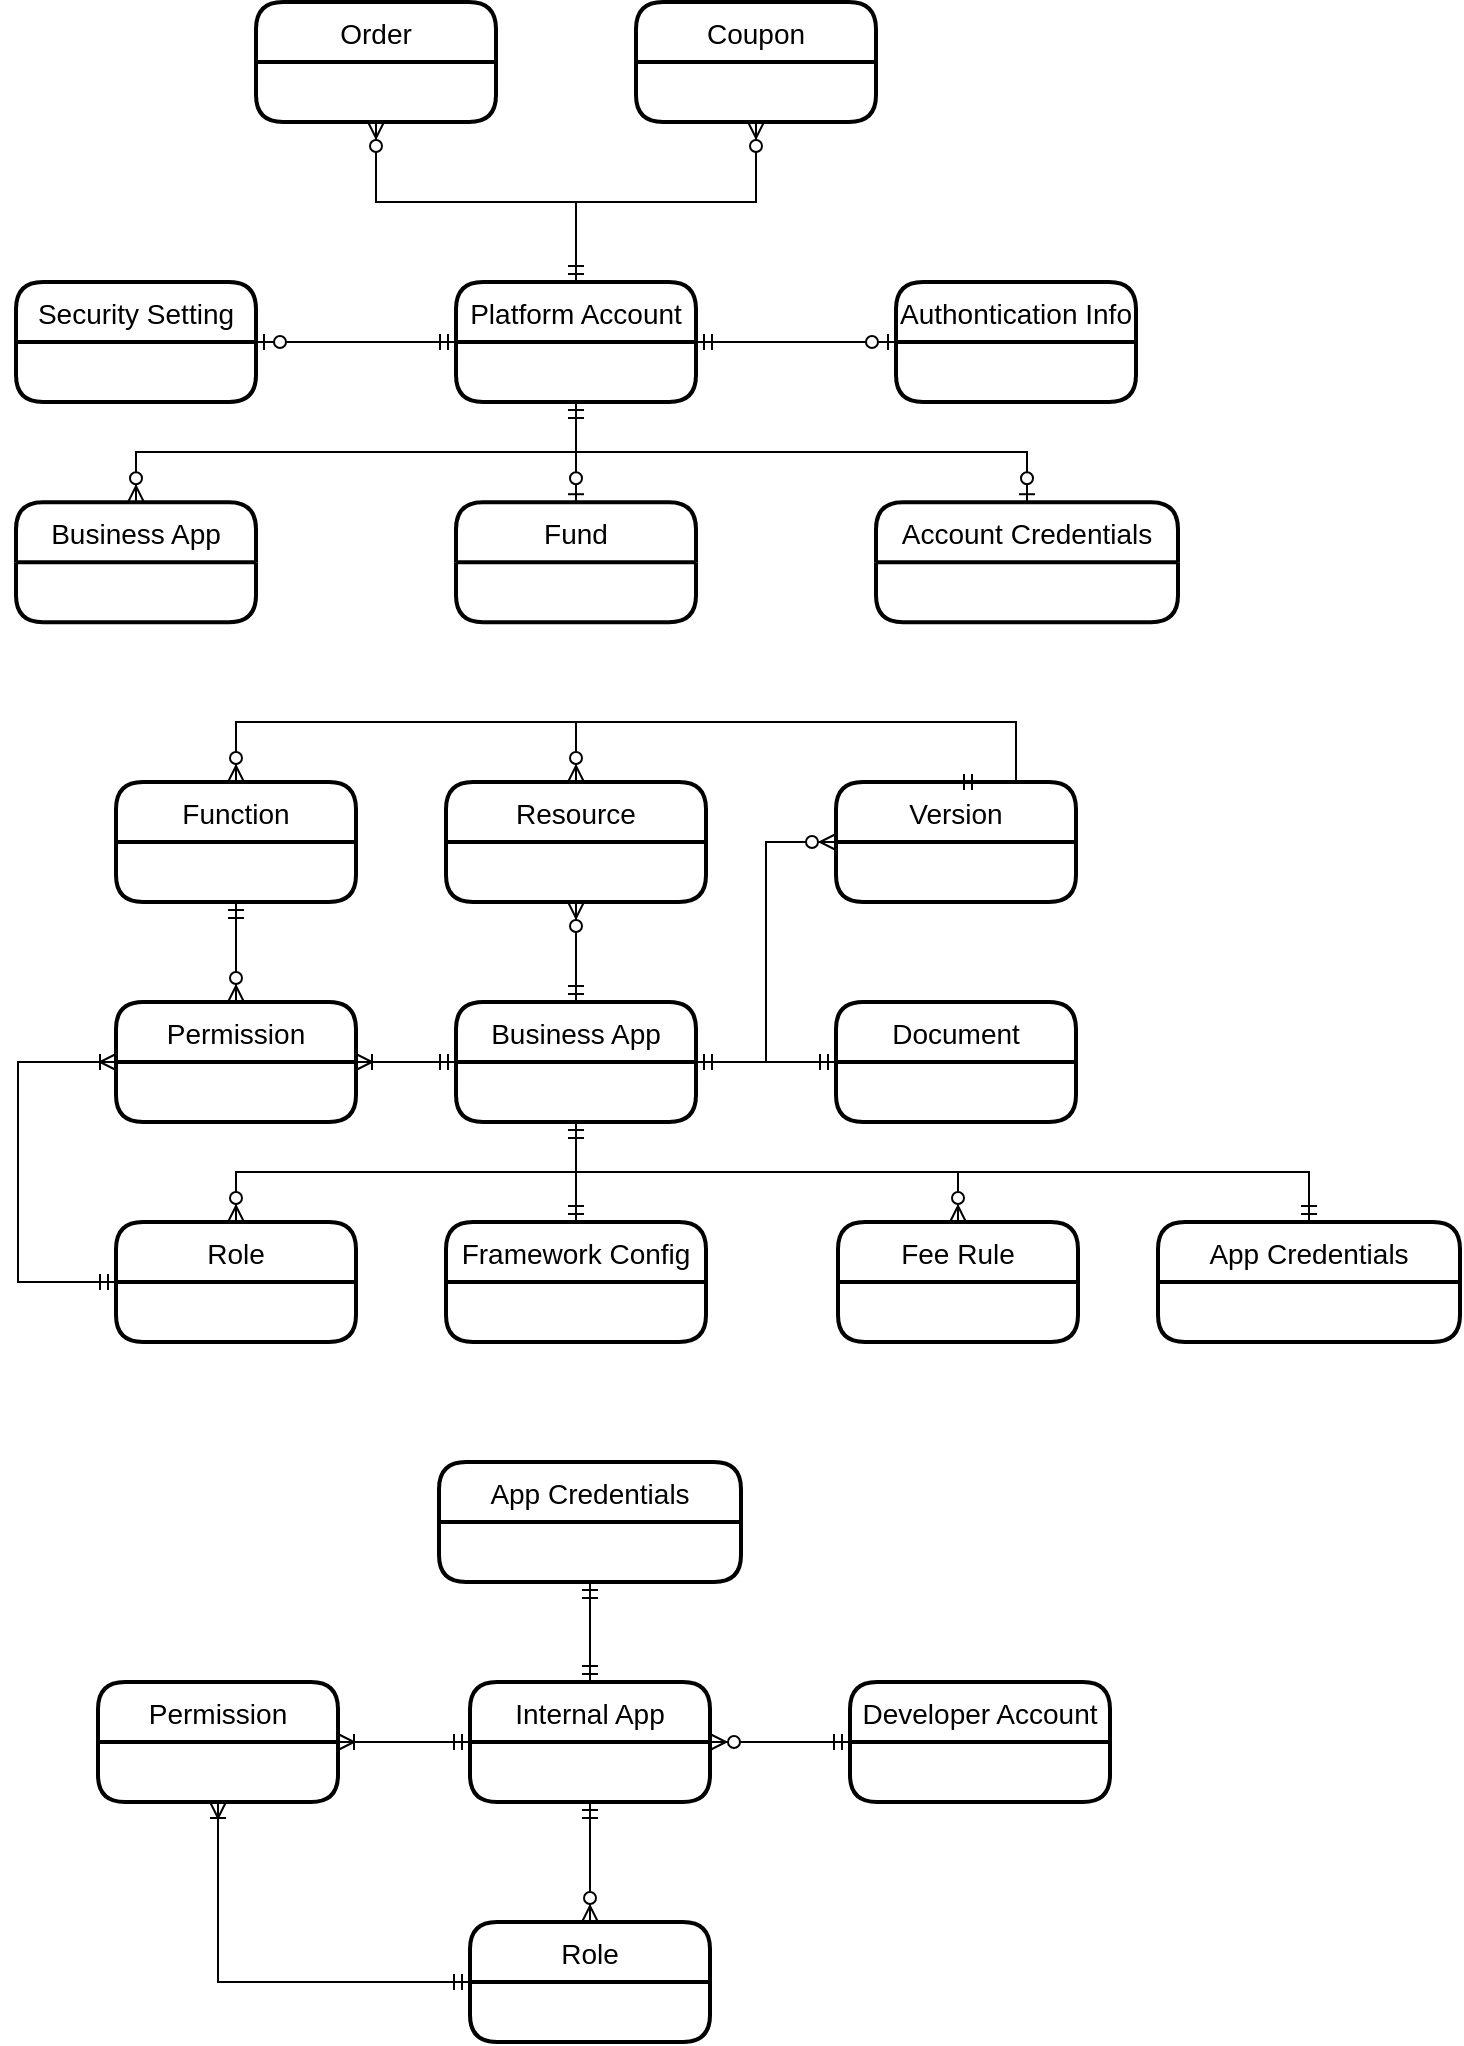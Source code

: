 <mxfile version="14.0.0" type="github" pages="2">
  <diagram id="IYIX17RpU93Togu5N2tr" name="第 1 页">
    <mxGraphModel dx="1186" dy="685" grid="1" gridSize="10" guides="1" tooltips="1" connect="1" arrows="0" fold="1" page="1" pageScale="1" pageWidth="827" pageHeight="1169" math="0" shadow="0">
      <root>
        <mxCell id="0" />
        <mxCell id="1" parent="0" />
        <mxCell id="A258h_NDpG_3otoxcBFi-5" value="Platform Account" style="swimlane;childLayout=stackLayout;horizontal=1;startSize=30;horizontalStack=0;rounded=1;fontSize=14;fontStyle=0;strokeWidth=2;resizeParent=0;resizeLast=1;shadow=0;dashed=0;align=center;" vertex="1" parent="1">
          <mxGeometry x="369" y="240" width="120" height="60" as="geometry" />
        </mxCell>
        <mxCell id="A258h_NDpG_3otoxcBFi-7" value="Business App" style="swimlane;childLayout=stackLayout;horizontal=1;startSize=30;horizontalStack=0;rounded=1;fontSize=14;fontStyle=0;strokeWidth=2;resizeParent=0;resizeLast=1;shadow=0;dashed=0;align=center;" vertex="1" parent="1">
          <mxGeometry x="369" y="600" width="120" height="60" as="geometry" />
        </mxCell>
        <mxCell id="A258h_NDpG_3otoxcBFi-8" value="Fund" style="swimlane;childLayout=stackLayout;horizontal=1;startSize=30;horizontalStack=0;rounded=1;fontSize=14;fontStyle=0;strokeWidth=2;resizeParent=0;resizeLast=1;shadow=0;dashed=0;align=center;" vertex="1" parent="1">
          <mxGeometry x="369" y="350.11" width="120" height="60" as="geometry">
            <mxRectangle x="210" y="390" width="130" height="30" as="alternateBounds" />
          </mxGeometry>
        </mxCell>
        <mxCell id="A258h_NDpG_3otoxcBFi-15" value="Order" style="swimlane;childLayout=stackLayout;horizontal=1;startSize=30;horizontalStack=0;rounded=1;fontSize=14;fontStyle=0;strokeWidth=2;resizeParent=0;resizeLast=1;shadow=0;dashed=0;align=center;" vertex="1" parent="1">
          <mxGeometry x="269" y="100" width="120" height="60" as="geometry">
            <mxRectangle x="210" y="390" width="130" height="30" as="alternateBounds" />
          </mxGeometry>
        </mxCell>
        <mxCell id="A258h_NDpG_3otoxcBFi-18" value="Coupon" style="swimlane;childLayout=stackLayout;horizontal=1;startSize=30;horizontalStack=0;rounded=1;fontSize=14;fontStyle=0;strokeWidth=2;resizeParent=0;resizeLast=1;shadow=0;dashed=0;align=center;" vertex="1" parent="1">
          <mxGeometry x="459" y="100" width="120" height="60" as="geometry">
            <mxRectangle x="210" y="390" width="130" height="30" as="alternateBounds" />
          </mxGeometry>
        </mxCell>
        <mxCell id="A258h_NDpG_3otoxcBFi-23" value="Security Setting" style="swimlane;childLayout=stackLayout;horizontal=1;startSize=30;horizontalStack=0;rounded=1;fontSize=14;fontStyle=0;strokeWidth=2;resizeParent=0;resizeLast=1;shadow=0;dashed=0;align=center;" vertex="1" parent="1">
          <mxGeometry x="149" y="240" width="120" height="60" as="geometry">
            <mxRectangle x="210" y="390" width="130" height="30" as="alternateBounds" />
          </mxGeometry>
        </mxCell>
        <mxCell id="A258h_NDpG_3otoxcBFi-28" value="Authontication Info" style="swimlane;childLayout=stackLayout;horizontal=1;startSize=30;horizontalStack=0;rounded=1;fontSize=14;fontStyle=0;strokeWidth=2;resizeParent=0;resizeLast=1;shadow=0;dashed=0;align=center;" vertex="1" parent="1">
          <mxGeometry x="589" y="240" width="120" height="60" as="geometry">
            <mxRectangle x="210" y="390" width="130" height="30" as="alternateBounds" />
          </mxGeometry>
        </mxCell>
        <mxCell id="A258h_NDpG_3otoxcBFi-31" value="Permission" style="swimlane;childLayout=stackLayout;horizontal=1;startSize=30;horizontalStack=0;rounded=1;fontSize=14;fontStyle=0;strokeWidth=2;resizeParent=0;resizeLast=1;shadow=0;dashed=0;align=center;" vertex="1" parent="1">
          <mxGeometry x="199" y="600" width="120" height="60" as="geometry" />
        </mxCell>
        <mxCell id="A258h_NDpG_3otoxcBFi-34" value="Account Credentials" style="swimlane;childLayout=stackLayout;horizontal=1;startSize=30;horizontalStack=0;rounded=1;fontSize=14;fontStyle=0;strokeWidth=2;resizeParent=0;resizeLast=1;shadow=0;dashed=0;align=center;" vertex="1" parent="1">
          <mxGeometry x="579" y="350.11" width="151" height="60" as="geometry" />
        </mxCell>
        <mxCell id="A258h_NDpG_3otoxcBFi-37" value="Framework Config" style="swimlane;childLayout=stackLayout;horizontal=1;startSize=30;horizontalStack=0;rounded=1;fontSize=14;fontStyle=0;strokeWidth=2;resizeParent=0;resizeLast=1;shadow=0;dashed=0;align=center;" vertex="1" parent="1">
          <mxGeometry x="364" y="710" width="130" height="60" as="geometry" />
        </mxCell>
        <mxCell id="A258h_NDpG_3otoxcBFi-44" value="Resource" style="swimlane;childLayout=stackLayout;horizontal=1;startSize=30;horizontalStack=0;rounded=1;fontSize=14;fontStyle=0;strokeWidth=2;resizeParent=0;resizeLast=1;shadow=0;dashed=0;align=center;" vertex="1" parent="1">
          <mxGeometry x="364" y="490" width="130" height="60" as="geometry" />
        </mxCell>
        <mxCell id="A258h_NDpG_3otoxcBFi-61" value="Business App" style="swimlane;childLayout=stackLayout;horizontal=1;startSize=30;horizontalStack=0;rounded=1;fontSize=14;fontStyle=0;strokeWidth=2;resizeParent=0;resizeLast=1;shadow=0;dashed=0;align=center;" vertex="1" parent="1">
          <mxGeometry x="149" y="350.11" width="120" height="60" as="geometry">
            <mxRectangle x="210" y="390" width="130" height="30" as="alternateBounds" />
          </mxGeometry>
        </mxCell>
        <mxCell id="A258h_NDpG_3otoxcBFi-66" value="Version" style="swimlane;childLayout=stackLayout;horizontal=1;startSize=30;horizontalStack=0;rounded=1;fontSize=14;fontStyle=0;strokeWidth=2;resizeParent=0;resizeLast=1;shadow=0;dashed=0;align=center;" vertex="1" parent="1">
          <mxGeometry x="559" y="490" width="120" height="60" as="geometry" />
        </mxCell>
        <mxCell id="A258h_NDpG_3otoxcBFi-71" value="Fee Rule" style="swimlane;childLayout=stackLayout;horizontal=1;startSize=30;horizontalStack=0;rounded=1;fontSize=14;fontStyle=0;strokeWidth=2;resizeParent=0;resizeLast=1;shadow=0;dashed=0;align=center;" vertex="1" parent="1">
          <mxGeometry x="560" y="710" width="120" height="60" as="geometry" />
        </mxCell>
        <mxCell id="A258h_NDpG_3otoxcBFi-74" value="Function" style="swimlane;childLayout=stackLayout;horizontal=1;startSize=30;horizontalStack=0;rounded=1;fontSize=14;fontStyle=0;strokeWidth=2;resizeParent=0;resizeLast=1;shadow=0;dashed=0;align=center;" vertex="1" parent="1">
          <mxGeometry x="199" y="490" width="120" height="60" as="geometry" />
        </mxCell>
        <mxCell id="Qw2MKtvuWThIbptTe2I7-36" value="" style="edgeStyle=orthogonalEdgeStyle;fontSize=12;html=1;endArrow=ERzeroToMany;startArrow=ERmandOne;exitX=0.5;exitY=0;exitDx=0;exitDy=0;entryX=0.5;entryY=1;entryDx=0;entryDy=0;rounded=0;" edge="1" parent="1" source="A258h_NDpG_3otoxcBFi-5" target="A258h_NDpG_3otoxcBFi-18">
          <mxGeometry width="100" height="100" relative="1" as="geometry">
            <mxPoint x="589" y="250" as="sourcePoint" />
            <mxPoint x="689" y="150" as="targetPoint" />
          </mxGeometry>
        </mxCell>
        <mxCell id="Qw2MKtvuWThIbptTe2I7-37" value="" style="edgeStyle=orthogonalEdgeStyle;fontSize=12;html=1;endArrow=ERzeroToMany;startArrow=ERmandOne;exitX=0.5;exitY=0;exitDx=0;exitDy=0;entryX=0.5;entryY=1;entryDx=0;entryDy=0;rounded=0;" edge="1" parent="1" source="A258h_NDpG_3otoxcBFi-5" target="A258h_NDpG_3otoxcBFi-15">
          <mxGeometry width="100" height="100" relative="1" as="geometry">
            <mxPoint x="323" y="190" as="sourcePoint" />
            <mxPoint x="413" y="110" as="targetPoint" />
          </mxGeometry>
        </mxCell>
        <mxCell id="Qw2MKtvuWThIbptTe2I7-42" value="" style="fontSize=12;html=1;endArrow=ERzeroToMany;startArrow=ERmandOne;exitX=1;exitY=0.5;exitDx=0;exitDy=0;entryX=0;entryY=0.5;entryDx=0;entryDy=0;edgeStyle=orthogonalEdgeStyle;rounded=0;" edge="1" parent="1" source="A258h_NDpG_3otoxcBFi-7" target="A258h_NDpG_3otoxcBFi-66">
          <mxGeometry width="100" height="100" relative="1" as="geometry">
            <mxPoint x="725" y="425" as="sourcePoint" />
            <mxPoint x="825" y="325" as="targetPoint" />
          </mxGeometry>
        </mxCell>
        <mxCell id="Qw2MKtvuWThIbptTe2I7-43" value="" style="fontSize=12;html=1;endArrow=ERzeroToMany;startArrow=ERmandOne;exitX=0.5;exitY=1;exitDx=0;exitDy=0;entryX=0.5;entryY=0;entryDx=0;entryDy=0;rounded=0;edgeStyle=orthogonalEdgeStyle;" edge="1" parent="1" source="A258h_NDpG_3otoxcBFi-5" target="A258h_NDpG_3otoxcBFi-61">
          <mxGeometry width="100" height="100" relative="1" as="geometry">
            <mxPoint x="633" y="510.11" as="sourcePoint" />
            <mxPoint x="733" y="410.11" as="targetPoint" />
          </mxGeometry>
        </mxCell>
        <mxCell id="Qw2MKtvuWThIbptTe2I7-50" value="" style="fontSize=12;html=1;endArrow=ERzeroToMany;startArrow=ERmandOne;exitX=0.5;exitY=0;exitDx=0;exitDy=0;entryX=0.5;entryY=1;entryDx=0;entryDy=0;" edge="1" parent="1" source="A258h_NDpG_3otoxcBFi-7" target="A258h_NDpG_3otoxcBFi-44">
          <mxGeometry width="100" height="100" relative="1" as="geometry">
            <mxPoint x="815" y="70" as="sourcePoint" />
            <mxPoint x="915" y="-30" as="targetPoint" />
          </mxGeometry>
        </mxCell>
        <mxCell id="Qw2MKtvuWThIbptTe2I7-56" value="" style="edgeStyle=orthogonalEdgeStyle;fontSize=12;html=1;endArrow=ERoneToMany;startArrow=ERmandOne;rounded=0;exitX=0;exitY=0.5;exitDx=0;exitDy=0;entryX=1;entryY=0.5;entryDx=0;entryDy=0;" edge="1" parent="1" source="A258h_NDpG_3otoxcBFi-7" target="A258h_NDpG_3otoxcBFi-31">
          <mxGeometry width="100" height="100" relative="1" as="geometry">
            <mxPoint x="825" y="230" as="sourcePoint" />
            <mxPoint x="925" y="130" as="targetPoint" />
          </mxGeometry>
        </mxCell>
        <mxCell id="Qw2MKtvuWThIbptTe2I7-57" value="" style="edgeStyle=orthogonalEdgeStyle;fontSize=12;html=1;endArrow=ERmandOne;startArrow=ERmandOne;rounded=0;exitX=0.5;exitY=1;exitDx=0;exitDy=0;entryX=0.5;entryY=0;entryDx=0;entryDy=0;" edge="1" parent="1" source="A258h_NDpG_3otoxcBFi-7" target="A258h_NDpG_3otoxcBFi-37">
          <mxGeometry width="100" height="100" relative="1" as="geometry">
            <mxPoint x="589" y="510" as="sourcePoint" />
            <mxPoint x="689" y="410" as="targetPoint" />
          </mxGeometry>
        </mxCell>
        <mxCell id="Qw2MKtvuWThIbptTe2I7-59" value="" style="edgeStyle=orthogonalEdgeStyle;fontSize=12;html=1;endArrow=ERzeroToMany;startArrow=ERmandOne;exitX=0.5;exitY=1;exitDx=0;exitDy=0;entryX=0.5;entryY=0;entryDx=0;entryDy=0;rounded=0;" edge="1" parent="1" source="A258h_NDpG_3otoxcBFi-74" target="A258h_NDpG_3otoxcBFi-31">
          <mxGeometry width="100" height="100" relative="1" as="geometry">
            <mxPoint x="589" y="440" as="sourcePoint" />
            <mxPoint x="679" y="360" as="targetPoint" />
          </mxGeometry>
        </mxCell>
        <mxCell id="Qw2MKtvuWThIbptTe2I7-60" value="" style="edgeStyle=orthogonalEdgeStyle;fontSize=12;html=1;endArrow=ERzeroToMany;startArrow=ERmandOne;entryX=0.5;entryY=0;entryDx=0;entryDy=0;rounded=0;exitX=0.5;exitY=1;exitDx=0;exitDy=0;" edge="1" parent="1" source="A258h_NDpG_3otoxcBFi-7" target="A258h_NDpG_3otoxcBFi-71">
          <mxGeometry width="100" height="100" relative="1" as="geometry">
            <mxPoint x="465" y="690" as="sourcePoint" />
            <mxPoint x="625" y="360" as="targetPoint" />
          </mxGeometry>
        </mxCell>
        <mxCell id="Qw2MKtvuWThIbptTe2I7-64" value="" style="edgeStyle=orthogonalEdgeStyle;fontSize=12;html=1;endArrow=ERzeroToMany;startArrow=ERmandOne;exitX=0.5;exitY=0;exitDx=0;exitDy=0;entryX=0.5;entryY=0;entryDx=0;entryDy=0;rounded=0;" edge="1" parent="1" source="A258h_NDpG_3otoxcBFi-66" target="A258h_NDpG_3otoxcBFi-44">
          <mxGeometry width="100" height="100" relative="1" as="geometry">
            <mxPoint x="645" y="540" as="sourcePoint" />
            <mxPoint x="735" y="460" as="targetPoint" />
            <Array as="points">
              <mxPoint x="649" y="460" />
              <mxPoint x="429" y="460" />
            </Array>
          </mxGeometry>
        </mxCell>
        <mxCell id="Qw2MKtvuWThIbptTe2I7-65" value="" style="edgeStyle=orthogonalEdgeStyle;fontSize=12;html=1;endArrow=ERzeroToMany;startArrow=ERmandOne;exitX=0.5;exitY=0;exitDx=0;exitDy=0;entryX=0.5;entryY=0;entryDx=0;entryDy=0;rounded=0;" edge="1" parent="1" source="A258h_NDpG_3otoxcBFi-66" target="A258h_NDpG_3otoxcBFi-74">
          <mxGeometry width="100" height="100" relative="1" as="geometry">
            <mxPoint x="599" y="450" as="sourcePoint" />
            <mxPoint x="689" y="370" as="targetPoint" />
            <Array as="points">
              <mxPoint x="649" y="460" />
              <mxPoint x="259" y="460" />
            </Array>
          </mxGeometry>
        </mxCell>
        <mxCell id="Qw2MKtvuWThIbptTe2I7-70" value="" style="edgeStyle=orthogonalEdgeStyle;fontSize=12;html=1;endArrow=ERzeroToOne;startArrow=ERmandOne;rounded=0;exitX=0;exitY=0.5;exitDx=0;exitDy=0;entryX=1;entryY=0.5;entryDx=0;entryDy=0;" edge="1" parent="1" source="A258h_NDpG_3otoxcBFi-5" target="A258h_NDpG_3otoxcBFi-23">
          <mxGeometry width="100" height="100" relative="1" as="geometry">
            <mxPoint x="1039" y="430" as="sourcePoint" />
            <mxPoint x="1139" y="330" as="targetPoint" />
          </mxGeometry>
        </mxCell>
        <mxCell id="Qw2MKtvuWThIbptTe2I7-71" value="" style="edgeStyle=orthogonalEdgeStyle;fontSize=12;html=1;endArrow=ERzeroToOne;startArrow=ERmandOne;rounded=0;exitX=1;exitY=0.5;exitDx=0;exitDy=0;" edge="1" parent="1" source="A258h_NDpG_3otoxcBFi-5">
          <mxGeometry width="100" height="100" relative="1" as="geometry">
            <mxPoint x="999" y="400" as="sourcePoint" />
            <mxPoint x="589" y="270" as="targetPoint" />
          </mxGeometry>
        </mxCell>
        <mxCell id="Qw2MKtvuWThIbptTe2I7-78" value="Role" style="swimlane;childLayout=stackLayout;horizontal=1;startSize=30;horizontalStack=0;rounded=1;fontSize=14;fontStyle=0;strokeWidth=2;resizeParent=0;resizeLast=1;shadow=0;dashed=0;align=center;" vertex="1" parent="1">
          <mxGeometry x="199" y="710" width="120" height="60" as="geometry" />
        </mxCell>
        <mxCell id="Qw2MKtvuWThIbptTe2I7-79" value="" style="fontSize=12;html=1;endArrow=ERzeroToMany;startArrow=ERmandOne;exitX=0.5;exitY=1;exitDx=0;exitDy=0;edgeStyle=orthogonalEdgeStyle;rounded=0;" edge="1" parent="1" source="A258h_NDpG_3otoxcBFi-7" target="Qw2MKtvuWThIbptTe2I7-78">
          <mxGeometry width="100" height="100" relative="1" as="geometry">
            <mxPoint x="635" y="810" as="sourcePoint" />
            <mxPoint x="735" y="810" as="targetPoint" />
          </mxGeometry>
        </mxCell>
        <mxCell id="Qw2MKtvuWThIbptTe2I7-80" value="" style="edgeStyle=orthogonalEdgeStyle;fontSize=12;html=1;endArrow=ERzeroToOne;startArrow=ERmandOne;rounded=0;exitX=0.5;exitY=1;exitDx=0;exitDy=0;entryX=0.5;entryY=0;entryDx=0;entryDy=0;" edge="1" parent="1" source="A258h_NDpG_3otoxcBFi-5" target="A258h_NDpG_3otoxcBFi-8">
          <mxGeometry width="100" height="100" relative="1" as="geometry">
            <mxPoint x="499" y="280" as="sourcePoint" />
            <mxPoint x="599" y="280" as="targetPoint" />
          </mxGeometry>
        </mxCell>
        <mxCell id="zjfae4b-PSYvWiLO06Wc-3" value="Internal App" style="swimlane;childLayout=stackLayout;horizontal=1;startSize=30;horizontalStack=0;rounded=1;fontSize=14;fontStyle=0;strokeWidth=2;resizeParent=0;resizeLast=1;shadow=0;dashed=0;align=center;" vertex="1" parent="1">
          <mxGeometry x="376" y="940" width="120" height="60" as="geometry" />
        </mxCell>
        <mxCell id="zjfae4b-PSYvWiLO06Wc-4" value="Permission" style="swimlane;childLayout=stackLayout;horizontal=1;startSize=30;horizontalStack=0;rounded=1;fontSize=14;fontStyle=0;strokeWidth=2;resizeParent=0;resizeLast=1;shadow=0;dashed=0;align=center;" vertex="1" parent="1">
          <mxGeometry x="190" y="940" width="120" height="60" as="geometry" />
        </mxCell>
        <mxCell id="zjfae4b-PSYvWiLO06Wc-12" value="" style="edgeStyle=orthogonalEdgeStyle;fontSize=12;html=1;endArrow=ERoneToMany;startArrow=ERmandOne;rounded=0;exitX=0;exitY=0.5;exitDx=0;exitDy=0;entryX=1;entryY=0.5;entryDx=0;entryDy=0;" edge="1" parent="1" source="zjfae4b-PSYvWiLO06Wc-3" target="zjfae4b-PSYvWiLO06Wc-4">
          <mxGeometry width="100" height="100" relative="1" as="geometry">
            <mxPoint x="816" y="570" as="sourcePoint" />
            <mxPoint x="916" y="470" as="targetPoint" />
          </mxGeometry>
        </mxCell>
        <mxCell id="zjfae4b-PSYvWiLO06Wc-18" value="Role" style="swimlane;childLayout=stackLayout;horizontal=1;startSize=30;horizontalStack=0;rounded=1;fontSize=14;fontStyle=0;strokeWidth=2;resizeParent=0;resizeLast=1;shadow=0;dashed=0;align=center;" vertex="1" parent="1">
          <mxGeometry x="376" y="1060" width="120" height="60" as="geometry" />
        </mxCell>
        <mxCell id="zjfae4b-PSYvWiLO06Wc-19" value="" style="fontSize=12;html=1;endArrow=ERzeroToMany;startArrow=ERmandOne;exitX=0.5;exitY=1;exitDx=0;exitDy=0;edgeStyle=orthogonalEdgeStyle;rounded=0;" edge="1" parent="1" source="zjfae4b-PSYvWiLO06Wc-3" target="zjfae4b-PSYvWiLO06Wc-18">
          <mxGeometry width="100" height="100" relative="1" as="geometry">
            <mxPoint x="626" y="1150" as="sourcePoint" />
            <mxPoint x="726" y="1150" as="targetPoint" />
          </mxGeometry>
        </mxCell>
        <mxCell id="zjfae4b-PSYvWiLO06Wc-20" value="" style="edgeStyle=orthogonalEdgeStyle;fontSize=12;html=1;endArrow=ERoneToMany;startArrow=ERmandOne;rounded=0;exitX=0;exitY=0.5;exitDx=0;exitDy=0;entryX=0.5;entryY=1;entryDx=0;entryDy=0;" edge="1" parent="1" source="zjfae4b-PSYvWiLO06Wc-18" target="zjfae4b-PSYvWiLO06Wc-4">
          <mxGeometry width="100" height="100" relative="1" as="geometry">
            <mxPoint x="290" y="1170" as="sourcePoint" />
            <mxPoint x="240" y="1170" as="targetPoint" />
            <Array as="points">
              <mxPoint x="250" y="1090" />
            </Array>
          </mxGeometry>
        </mxCell>
        <mxCell id="zjfae4b-PSYvWiLO06Wc-21" value="Developer Account" style="swimlane;childLayout=stackLayout;horizontal=1;startSize=30;horizontalStack=0;rounded=1;fontSize=14;fontStyle=0;strokeWidth=2;resizeParent=0;resizeLast=1;shadow=0;dashed=0;align=center;" vertex="1" parent="1">
          <mxGeometry x="566" y="940" width="130" height="60" as="geometry" />
        </mxCell>
        <mxCell id="zjfae4b-PSYvWiLO06Wc-22" value="" style="fontSize=12;html=1;endArrow=ERzeroToMany;startArrow=ERmandOne;exitX=0;exitY=0.5;exitDx=0;exitDy=0;entryX=1;entryY=0.5;entryDx=0;entryDy=0;" edge="1" parent="1" source="zjfae4b-PSYvWiLO06Wc-21" target="zjfae4b-PSYvWiLO06Wc-3">
          <mxGeometry width="100" height="100" relative="1" as="geometry">
            <mxPoint x="546" y="850" as="sourcePoint" />
            <mxPoint x="646" y="850" as="targetPoint" />
          </mxGeometry>
        </mxCell>
        <mxCell id="zjfae4b-PSYvWiLO06Wc-26" value="Document" style="swimlane;childLayout=stackLayout;horizontal=1;startSize=30;horizontalStack=0;rounded=1;fontSize=14;fontStyle=0;strokeWidth=2;resizeParent=0;resizeLast=1;shadow=0;dashed=0;align=center;" vertex="1" parent="1">
          <mxGeometry x="559" y="600" width="120" height="60" as="geometry" />
        </mxCell>
        <mxCell id="zjfae4b-PSYvWiLO06Wc-27" value="" style="fontSize=12;html=1;endArrow=ERmandOne;startArrow=ERmandOne;entryX=0;entryY=0.5;entryDx=0;entryDy=0;exitX=1;exitY=0.5;exitDx=0;exitDy=0;" edge="1" parent="1" source="A258h_NDpG_3otoxcBFi-7" target="zjfae4b-PSYvWiLO06Wc-26">
          <mxGeometry width="100" height="100" relative="1" as="geometry">
            <mxPoint x="569" y="630" as="sourcePoint" />
            <mxPoint x="569" y="580" as="targetPoint" />
          </mxGeometry>
        </mxCell>
        <mxCell id="zjfae4b-PSYvWiLO06Wc-28" value="" style="edgeStyle=orthogonalEdgeStyle;fontSize=12;html=1;endArrow=ERzeroToOne;startArrow=ERmandOne;exitX=0.5;exitY=1;exitDx=0;exitDy=0;entryX=0.5;entryY=0;entryDx=0;entryDy=0;rounded=0;" edge="1" parent="1" source="A258h_NDpG_3otoxcBFi-5" target="A258h_NDpG_3otoxcBFi-34">
          <mxGeometry width="100" height="100" relative="1" as="geometry">
            <mxPoint x="299" y="920" as="sourcePoint" />
            <mxPoint x="399" y="820" as="targetPoint" />
          </mxGeometry>
        </mxCell>
        <mxCell id="zjfae4b-PSYvWiLO06Wc-29" value="" style="edgeStyle=orthogonalEdgeStyle;fontSize=12;html=1;endArrow=ERoneToMany;startArrow=ERmandOne;exitX=0;exitY=0.5;exitDx=0;exitDy=0;entryX=0;entryY=0.5;entryDx=0;entryDy=0;rounded=0;" edge="1" parent="1" source="Qw2MKtvuWThIbptTe2I7-78" target="A258h_NDpG_3otoxcBFi-31">
          <mxGeometry width="100" height="100" relative="1" as="geometry">
            <mxPoint x="60" y="760" as="sourcePoint" />
            <mxPoint x="160" y="660" as="targetPoint" />
            <Array as="points">
              <mxPoint x="150" y="740" />
              <mxPoint x="150" y="630" />
            </Array>
          </mxGeometry>
        </mxCell>
        <mxCell id="zjfae4b-PSYvWiLO06Wc-30" value="App Credentials" style="swimlane;childLayout=stackLayout;horizontal=1;startSize=30;horizontalStack=0;rounded=1;fontSize=14;fontStyle=0;strokeWidth=2;resizeParent=0;resizeLast=1;shadow=0;dashed=0;align=center;" vertex="1" parent="1">
          <mxGeometry x="720" y="710" width="151" height="60" as="geometry" />
        </mxCell>
        <mxCell id="zjfae4b-PSYvWiLO06Wc-31" value="" style="edgeStyle=orthogonalEdgeStyle;fontSize=12;html=1;endArrow=ERmandOne;startArrow=ERmandOne;rounded=0;exitX=0.5;exitY=1;exitDx=0;exitDy=0;entryX=0.5;entryY=0;entryDx=0;entryDy=0;" edge="1" parent="1" source="A258h_NDpG_3otoxcBFi-7" target="zjfae4b-PSYvWiLO06Wc-30">
          <mxGeometry width="100" height="100" relative="1" as="geometry">
            <mxPoint x="439" y="670" as="sourcePoint" />
            <mxPoint x="439" y="720" as="targetPoint" />
          </mxGeometry>
        </mxCell>
        <mxCell id="zjfae4b-PSYvWiLO06Wc-32" value="App Credentials" style="swimlane;childLayout=stackLayout;horizontal=1;startSize=30;horizontalStack=0;rounded=1;fontSize=14;fontStyle=0;strokeWidth=2;resizeParent=0;resizeLast=1;shadow=0;dashed=0;align=center;" vertex="1" parent="1">
          <mxGeometry x="360.5" y="830" width="151" height="60" as="geometry" />
        </mxCell>
        <mxCell id="zjfae4b-PSYvWiLO06Wc-33" value="" style="edgeStyle=orthogonalEdgeStyle;fontSize=12;html=1;endArrow=ERmandOne;startArrow=ERmandOne;rounded=0;exitX=0.5;exitY=1;exitDx=0;exitDy=0;" edge="1" parent="1" source="zjfae4b-PSYvWiLO06Wc-32" target="zjfae4b-PSYvWiLO06Wc-3">
          <mxGeometry width="100" height="100" relative="1" as="geometry">
            <mxPoint x="439" y="670" as="sourcePoint" />
            <mxPoint x="805.5" y="720" as="targetPoint" />
          </mxGeometry>
        </mxCell>
      </root>
    </mxGraphModel>
  </diagram>
  <diagram id="cXg32cSVJEyeUhCVyxiW" name="第 2 页">
    <mxGraphModel dx="1186" dy="685" grid="1" gridSize="10" guides="1" tooltips="1" connect="1" arrows="1" fold="1" page="1" pageScale="1" pageWidth="827" pageHeight="1169" math="0" shadow="0">
      <root>
        <mxCell id="U0HshNzUBzlzaWFqLwYB-0" />
        <mxCell id="U0HshNzUBzlzaWFqLwYB-1" parent="U0HshNzUBzlzaWFqLwYB-0" />
        <mxCell id="crABGNKRulGtUiDR5h1D-0" value="Platform Account" style="swimlane;childLayout=stackLayout;horizontal=1;startSize=30;horizontalStack=0;rounded=1;fontSize=14;fontStyle=0;strokeWidth=2;resizeParent=0;resizeLast=1;shadow=0;dashed=0;align=center;" vertex="1" parent="U0HshNzUBzlzaWFqLwYB-1">
          <mxGeometry x="380" y="190" width="120" height="60" as="geometry" />
        </mxCell>
        <mxCell id="crABGNKRulGtUiDR5h1D-1" value="Internal App" style="swimlane;childLayout=stackLayout;horizontal=1;startSize=30;horizontalStack=0;rounded=1;fontSize=14;fontStyle=0;strokeWidth=2;resizeParent=0;resizeLast=1;shadow=0;dashed=0;align=center;" vertex="1" parent="U0HshNzUBzlzaWFqLwYB-1">
          <mxGeometry x="410" y="590" width="120" height="60" as="geometry" />
        </mxCell>
        <mxCell id="crABGNKRulGtUiDR5h1D-2" value="Fund" style="swimlane;childLayout=stackLayout;horizontal=1;startSize=30;horizontalStack=0;rounded=1;fontSize=14;fontStyle=0;strokeWidth=2;resizeParent=0;resizeLast=1;shadow=0;dashed=0;align=center;" vertex="1" parent="U0HshNzUBzlzaWFqLwYB-1">
          <mxGeometry x="600" y="300.11" width="120" height="60" as="geometry">
            <mxRectangle x="210" y="390" width="130" height="30" as="alternateBounds" />
          </mxGeometry>
        </mxCell>
        <mxCell id="crABGNKRulGtUiDR5h1D-3" value="Order" style="swimlane;childLayout=stackLayout;horizontal=1;startSize=30;horizontalStack=0;rounded=1;fontSize=14;fontStyle=0;strokeWidth=2;resizeParent=0;resizeLast=1;shadow=0;dashed=0;align=center;" vertex="1" parent="U0HshNzUBzlzaWFqLwYB-1">
          <mxGeometry x="280" y="50" width="120" height="60" as="geometry">
            <mxRectangle x="210" y="390" width="130" height="30" as="alternateBounds" />
          </mxGeometry>
        </mxCell>
        <mxCell id="crABGNKRulGtUiDR5h1D-4" value="Coupon" style="swimlane;childLayout=stackLayout;horizontal=1;startSize=30;horizontalStack=0;rounded=1;fontSize=14;fontStyle=0;strokeWidth=2;resizeParent=0;resizeLast=1;shadow=0;dashed=0;align=center;" vertex="1" parent="U0HshNzUBzlzaWFqLwYB-1">
          <mxGeometry x="470" y="50" width="120" height="60" as="geometry">
            <mxRectangle x="210" y="390" width="130" height="30" as="alternateBounds" />
          </mxGeometry>
        </mxCell>
        <mxCell id="crABGNKRulGtUiDR5h1D-5" value="Security Setting" style="swimlane;childLayout=stackLayout;horizontal=1;startSize=30;horizontalStack=0;rounded=1;fontSize=14;fontStyle=0;strokeWidth=2;resizeParent=0;resizeLast=1;shadow=0;dashed=0;align=center;" vertex="1" parent="U0HshNzUBzlzaWFqLwYB-1">
          <mxGeometry x="160" y="190" width="120" height="60" as="geometry">
            <mxRectangle x="210" y="390" width="130" height="30" as="alternateBounds" />
          </mxGeometry>
        </mxCell>
        <mxCell id="crABGNKRulGtUiDR5h1D-6" value="Authontication Info" style="swimlane;childLayout=stackLayout;horizontal=1;startSize=30;horizontalStack=0;rounded=1;fontSize=14;fontStyle=0;strokeWidth=2;resizeParent=0;resizeLast=1;shadow=0;dashed=0;align=center;" vertex="1" parent="U0HshNzUBzlzaWFqLwYB-1">
          <mxGeometry x="600" y="190" width="120" height="60" as="geometry">
            <mxRectangle x="210" y="390" width="130" height="30" as="alternateBounds" />
          </mxGeometry>
        </mxCell>
        <mxCell id="crABGNKRulGtUiDR5h1D-7" value="Client Permission" style="swimlane;childLayout=stackLayout;horizontal=1;startSize=30;horizontalStack=0;rounded=1;fontSize=14;fontStyle=0;strokeWidth=2;resizeParent=0;resizeLast=1;shadow=0;dashed=0;align=center;" vertex="1" parent="U0HshNzUBzlzaWFqLwYB-1">
          <mxGeometry x="240" y="590" width="120" height="60" as="geometry" />
        </mxCell>
        <mxCell id="crABGNKRulGtUiDR5h1D-8" value="Credentials" style="swimlane;childLayout=stackLayout;horizontal=1;startSize=30;horizontalStack=0;rounded=1;fontSize=14;fontStyle=0;strokeWidth=2;resizeParent=0;resizeLast=1;shadow=0;dashed=0;align=center;" vertex="1" parent="U0HshNzUBzlzaWFqLwYB-1">
          <mxGeometry x="160" y="300.11" width="120" height="60" as="geometry" />
        </mxCell>
        <mxCell id="crABGNKRulGtUiDR5h1D-9" value="Config" style="swimlane;childLayout=stackLayout;horizontal=1;startSize=30;horizontalStack=0;rounded=1;fontSize=14;fontStyle=0;strokeWidth=2;resizeParent=0;resizeLast=1;shadow=0;dashed=0;align=center;" vertex="1" parent="U0HshNzUBzlzaWFqLwYB-1">
          <mxGeometry x="326" y="700" width="120" height="60" as="geometry" />
        </mxCell>
        <mxCell id="crABGNKRulGtUiDR5h1D-11" value="Menu" style="swimlane;childLayout=stackLayout;horizontal=1;startSize=30;horizontalStack=0;rounded=1;fontSize=14;fontStyle=0;strokeWidth=2;resizeParent=0;resizeLast=1;shadow=0;dashed=0;align=center;" vertex="1" parent="U0HshNzUBzlzaWFqLwYB-1">
          <mxGeometry x="70" y="590" width="120" height="60" as="geometry" />
        </mxCell>
        <mxCell id="crABGNKRulGtUiDR5h1D-12" value="Operation" style="swimlane;childLayout=stackLayout;horizontal=1;startSize=30;horizontalStack=0;rounded=1;fontSize=14;fontStyle=0;strokeWidth=2;resizeParent=0;resizeLast=1;shadow=0;dashed=0;align=center;" vertex="1" parent="U0HshNzUBzlzaWFqLwYB-1">
          <mxGeometry x="70" y="700" width="120" height="60" as="geometry" />
        </mxCell>
        <mxCell id="crABGNKRulGtUiDR5h1D-13" value="App" style="swimlane;childLayout=stackLayout;horizontal=1;startSize=30;horizontalStack=0;rounded=1;fontSize=14;fontStyle=0;strokeWidth=2;resizeParent=0;resizeLast=1;shadow=0;dashed=0;align=center;" vertex="1" parent="U0HshNzUBzlzaWFqLwYB-1">
          <mxGeometry x="380" y="300.11" width="120" height="60" as="geometry">
            <mxRectangle x="210" y="390" width="130" height="30" as="alternateBounds" />
          </mxGeometry>
        </mxCell>
        <mxCell id="crABGNKRulGtUiDR5h1D-15" value="Fee Rule" style="swimlane;childLayout=stackLayout;horizontal=1;startSize=30;horizontalStack=0;rounded=1;fontSize=14;fontStyle=0;strokeWidth=2;resizeParent=0;resizeLast=1;shadow=0;dashed=0;align=center;" vertex="1" parent="U0HshNzUBzlzaWFqLwYB-1">
          <mxGeometry x="520" y="700" width="120" height="60" as="geometry" />
        </mxCell>
        <mxCell id="crABGNKRulGtUiDR5h1D-17" value="" style="edgeStyle=orthogonalEdgeStyle;fontSize=12;html=1;endArrow=ERzeroToMany;startArrow=ERmandOne;exitX=0.5;exitY=0;exitDx=0;exitDy=0;entryX=0.5;entryY=1;entryDx=0;entryDy=0;rounded=0;" edge="1" parent="U0HshNzUBzlzaWFqLwYB-1" source="crABGNKRulGtUiDR5h1D-0" target="crABGNKRulGtUiDR5h1D-4">
          <mxGeometry width="100" height="100" relative="1" as="geometry">
            <mxPoint x="600" y="200" as="sourcePoint" />
            <mxPoint x="700" y="100" as="targetPoint" />
          </mxGeometry>
        </mxCell>
        <mxCell id="crABGNKRulGtUiDR5h1D-18" value="" style="edgeStyle=orthogonalEdgeStyle;fontSize=12;html=1;endArrow=ERzeroToMany;startArrow=ERmandOne;exitX=0.5;exitY=0;exitDx=0;exitDy=0;entryX=0.5;entryY=1;entryDx=0;entryDy=0;rounded=0;" edge="1" parent="U0HshNzUBzlzaWFqLwYB-1" source="crABGNKRulGtUiDR5h1D-0" target="crABGNKRulGtUiDR5h1D-3">
          <mxGeometry width="100" height="100" relative="1" as="geometry">
            <mxPoint x="334" y="140" as="sourcePoint" />
            <mxPoint x="424" y="60" as="targetPoint" />
          </mxGeometry>
        </mxCell>
        <mxCell id="crABGNKRulGtUiDR5h1D-20" value="" style="fontSize=12;html=1;endArrow=ERzeroToMany;startArrow=ERmandOne;exitX=0.5;exitY=1;exitDx=0;exitDy=0;entryX=0.5;entryY=0;entryDx=0;entryDy=0;" edge="1" parent="U0HshNzUBzlzaWFqLwYB-1" source="crABGNKRulGtUiDR5h1D-0" target="crABGNKRulGtUiDR5h1D-13">
          <mxGeometry width="100" height="100" relative="1" as="geometry">
            <mxPoint x="644" y="460.11" as="sourcePoint" />
            <mxPoint x="744" y="360.11" as="targetPoint" />
          </mxGeometry>
        </mxCell>
        <mxCell id="crABGNKRulGtUiDR5h1D-21" value="" style="edgeStyle=orthogonalEdgeStyle;fontSize=12;html=1;endArrow=ERmandOne;startArrow=ERmandOne;rounded=0;entryX=0.5;entryY=1;entryDx=0;entryDy=0;exitX=0.5;exitY=0;exitDx=0;exitDy=0;" edge="1" parent="U0HshNzUBzlzaWFqLwYB-1" source="crABGNKRulGtUiDR5h1D-8" target="crABGNKRulGtUiDR5h1D-0">
          <mxGeometry width="100" height="100" relative="1" as="geometry">
            <mxPoint x="254" y="370" as="sourcePoint" />
            <mxPoint x="354" y="270" as="targetPoint" />
          </mxGeometry>
        </mxCell>
        <mxCell id="crABGNKRulGtUiDR5h1D-23" value="" style="edgeStyle=orthogonalEdgeStyle;fontSize=12;html=1;endArrow=ERoneToMany;startArrow=ERmandOne;rounded=0;exitX=0;exitY=0.5;exitDx=0;exitDy=0;entryX=1;entryY=0.5;entryDx=0;entryDy=0;" edge="1" parent="U0HshNzUBzlzaWFqLwYB-1" source="crABGNKRulGtUiDR5h1D-1" target="crABGNKRulGtUiDR5h1D-7">
          <mxGeometry width="100" height="100" relative="1" as="geometry">
            <mxPoint x="866" y="220" as="sourcePoint" />
            <mxPoint x="966" y="120" as="targetPoint" />
          </mxGeometry>
        </mxCell>
        <mxCell id="crABGNKRulGtUiDR5h1D-24" value="" style="edgeStyle=orthogonalEdgeStyle;fontSize=12;html=1;endArrow=ERmandOne;startArrow=ERmandOne;rounded=0;exitX=0.5;exitY=1;exitDx=0;exitDy=0;entryX=0.5;entryY=0;entryDx=0;entryDy=0;" edge="1" parent="U0HshNzUBzlzaWFqLwYB-1" source="crABGNKRulGtUiDR5h1D-1" target="crABGNKRulGtUiDR5h1D-9">
          <mxGeometry width="100" height="100" relative="1" as="geometry">
            <mxPoint x="630" y="500" as="sourcePoint" />
            <mxPoint x="730" y="400" as="targetPoint" />
          </mxGeometry>
        </mxCell>
        <mxCell id="crABGNKRulGtUiDR5h1D-26" value="" style="edgeStyle=orthogonalEdgeStyle;fontSize=12;html=1;endArrow=ERzeroToMany;startArrow=ERmandOne;entryX=0.5;entryY=0;entryDx=0;entryDy=0;rounded=0;exitX=0.5;exitY=1;exitDx=0;exitDy=0;" edge="1" parent="U0HshNzUBzlzaWFqLwYB-1" source="crABGNKRulGtUiDR5h1D-1" target="crABGNKRulGtUiDR5h1D-15">
          <mxGeometry width="100" height="100" relative="1" as="geometry">
            <mxPoint x="506" y="680" as="sourcePoint" />
            <mxPoint x="666" y="350" as="targetPoint" />
          </mxGeometry>
        </mxCell>
        <mxCell id="crABGNKRulGtUiDR5h1D-27" value="" style="edgeStyle=orthogonalEdgeStyle;fontSize=12;html=1;endArrow=ERzeroToMany;startArrow=ERmandOne;exitX=0;exitY=0.5;exitDx=0;exitDy=0;entryX=1;entryY=0.5;entryDx=0;entryDy=0;rounded=0;" edge="1" parent="U0HshNzUBzlzaWFqLwYB-1" source="crABGNKRulGtUiDR5h1D-7" target="crABGNKRulGtUiDR5h1D-11">
          <mxGeometry width="100" height="100" relative="1" as="geometry">
            <mxPoint x="196" y="770" as="sourcePoint" />
            <mxPoint x="286" y="690" as="targetPoint" />
          </mxGeometry>
        </mxCell>
        <mxCell id="crABGNKRulGtUiDR5h1D-28" value="" style="edgeStyle=orthogonalEdgeStyle;fontSize=12;html=1;endArrow=ERzeroToMany;startArrow=ERmandOne;exitX=0.5;exitY=1;exitDx=0;exitDy=0;entryX=1;entryY=0.5;entryDx=0;entryDy=0;rounded=0;" edge="1" parent="U0HshNzUBzlzaWFqLwYB-1" source="crABGNKRulGtUiDR5h1D-7" target="crABGNKRulGtUiDR5h1D-12">
          <mxGeometry width="100" height="100" relative="1" as="geometry">
            <mxPoint x="640" y="440" as="sourcePoint" />
            <mxPoint x="730" y="360" as="targetPoint" />
          </mxGeometry>
        </mxCell>
        <mxCell id="crABGNKRulGtUiDR5h1D-29" value="" style="edgeStyle=orthogonalEdgeStyle;fontSize=12;html=1;endArrow=ERzeroToMany;startArrow=ERmandOne;exitX=0.5;exitY=1;exitDx=0;exitDy=0;rounded=0;" edge="1" parent="U0HshNzUBzlzaWFqLwYB-1" source="crABGNKRulGtUiDR5h1D-11" target="crABGNKRulGtUiDR5h1D-12">
          <mxGeometry width="100" height="100" relative="1" as="geometry">
            <mxPoint x="640" y="440" as="sourcePoint" />
            <mxPoint x="730" y="360" as="targetPoint" />
          </mxGeometry>
        </mxCell>
        <mxCell id="crABGNKRulGtUiDR5h1D-32" value="" style="edgeStyle=orthogonalEdgeStyle;fontSize=12;html=1;endArrow=ERzeroToOne;startArrow=ERmandOne;rounded=0;exitX=0;exitY=0.5;exitDx=0;exitDy=0;entryX=1;entryY=0.5;entryDx=0;entryDy=0;" edge="1" parent="U0HshNzUBzlzaWFqLwYB-1" source="crABGNKRulGtUiDR5h1D-0" target="crABGNKRulGtUiDR5h1D-5">
          <mxGeometry width="100" height="100" relative="1" as="geometry">
            <mxPoint x="1050" y="380" as="sourcePoint" />
            <mxPoint x="1150" y="280" as="targetPoint" />
          </mxGeometry>
        </mxCell>
        <mxCell id="crABGNKRulGtUiDR5h1D-33" value="" style="edgeStyle=orthogonalEdgeStyle;fontSize=12;html=1;endArrow=ERzeroToOne;startArrow=ERmandOne;rounded=0;exitX=1;exitY=0.5;exitDx=0;exitDy=0;" edge="1" parent="U0HshNzUBzlzaWFqLwYB-1" source="crABGNKRulGtUiDR5h1D-0">
          <mxGeometry width="100" height="100" relative="1" as="geometry">
            <mxPoint x="1010" y="350" as="sourcePoint" />
            <mxPoint x="600" y="220" as="targetPoint" />
          </mxGeometry>
        </mxCell>
        <mxCell id="crABGNKRulGtUiDR5h1D-34" value="Role" style="swimlane;childLayout=stackLayout;horizontal=1;startSize=30;horizontalStack=0;rounded=1;fontSize=14;fontStyle=0;strokeWidth=2;resizeParent=0;resizeLast=1;shadow=0;dashed=0;align=center;" vertex="1" parent="U0HshNzUBzlzaWFqLwYB-1">
          <mxGeometry x="410" y="800" width="120" height="60" as="geometry" />
        </mxCell>
        <mxCell id="crABGNKRulGtUiDR5h1D-35" value="" style="fontSize=12;html=1;endArrow=ERzeroToMany;startArrow=ERmandOne;exitX=0.5;exitY=1;exitDx=0;exitDy=0;" edge="1" parent="U0HshNzUBzlzaWFqLwYB-1" source="crABGNKRulGtUiDR5h1D-1" target="crABGNKRulGtUiDR5h1D-34">
          <mxGeometry width="100" height="100" relative="1" as="geometry">
            <mxPoint x="676" y="800" as="sourcePoint" />
            <mxPoint x="776" y="800" as="targetPoint" />
          </mxGeometry>
        </mxCell>
        <mxCell id="crABGNKRulGtUiDR5h1D-36" value="" style="edgeStyle=orthogonalEdgeStyle;fontSize=12;html=1;endArrow=ERzeroToOne;startArrow=ERmandOne;rounded=0;exitX=0.5;exitY=1;exitDx=0;exitDy=0;entryX=0.5;entryY=0;entryDx=0;entryDy=0;" edge="1" parent="U0HshNzUBzlzaWFqLwYB-1" source="crABGNKRulGtUiDR5h1D-0" target="crABGNKRulGtUiDR5h1D-2">
          <mxGeometry width="100" height="100" relative="1" as="geometry">
            <mxPoint x="510" y="230" as="sourcePoint" />
            <mxPoint x="610" y="230" as="targetPoint" />
          </mxGeometry>
        </mxCell>
      </root>
    </mxGraphModel>
  </diagram>
</mxfile>
